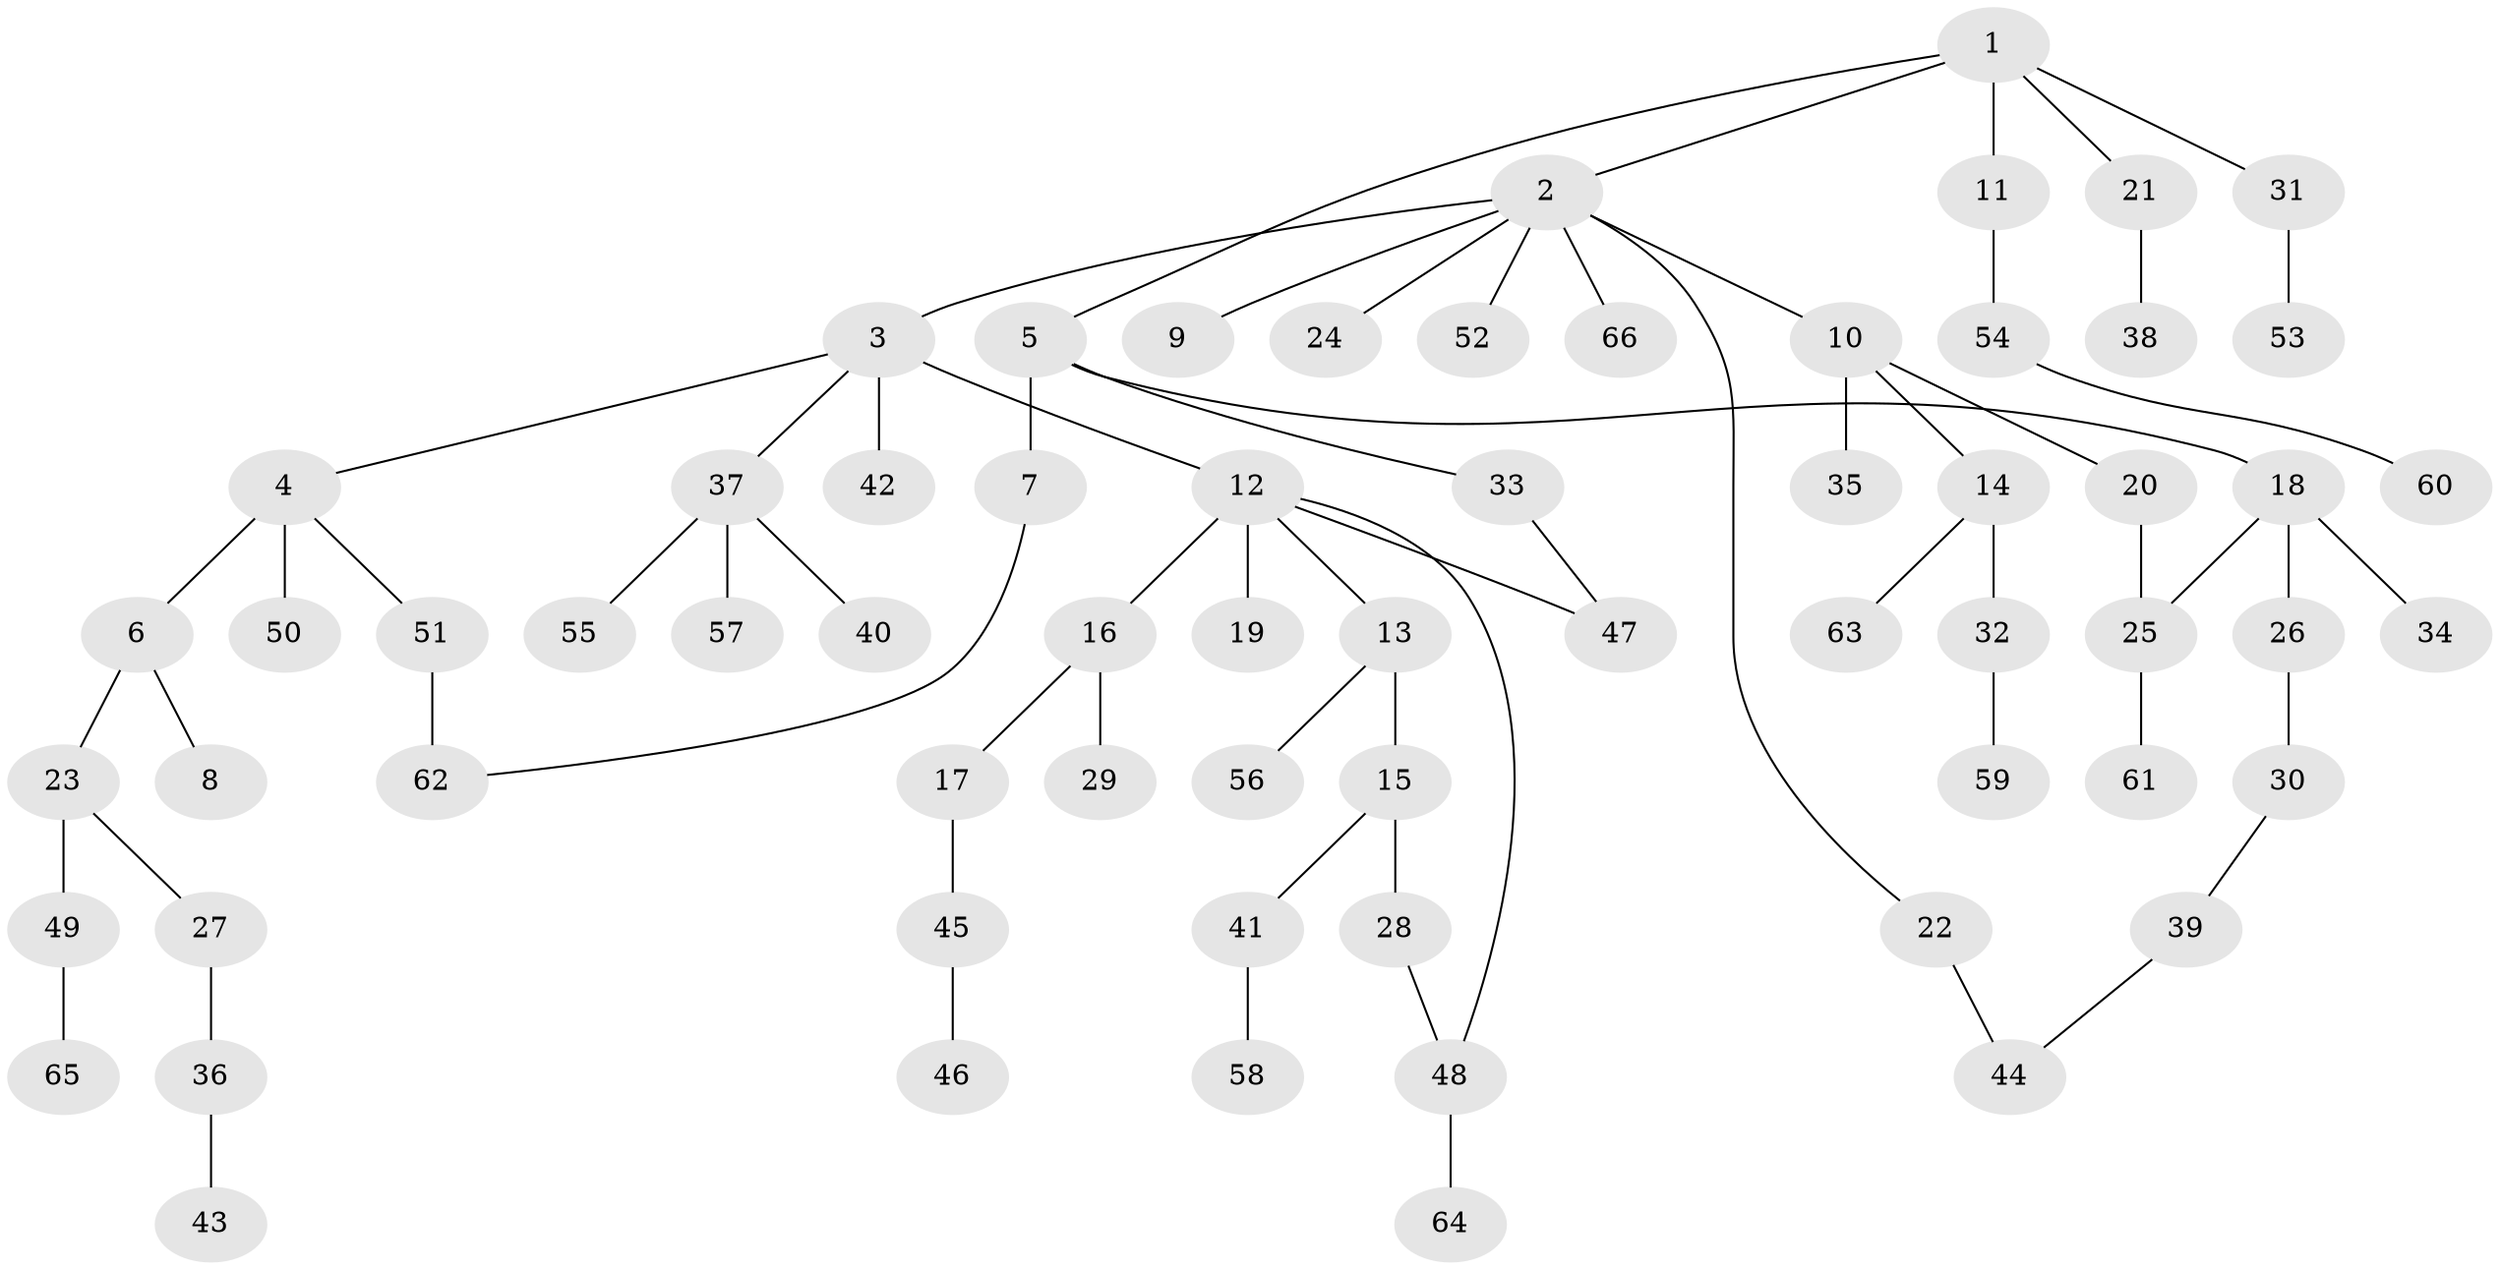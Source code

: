 // original degree distribution, {6: 0.023255813953488372, 9: 0.007751937984496124, 4: 0.08527131782945736, 2: 0.2713178294573643, 1: 0.4573643410852713, 3: 0.13953488372093023, 5: 0.007751937984496124, 7: 0.007751937984496124}
// Generated by graph-tools (version 1.1) at 2025/34/03/09/25 02:34:16]
// undirected, 66 vertices, 70 edges
graph export_dot {
graph [start="1"]
  node [color=gray90,style=filled];
  1;
  2;
  3;
  4;
  5;
  6;
  7;
  8;
  9;
  10;
  11;
  12;
  13;
  14;
  15;
  16;
  17;
  18;
  19;
  20;
  21;
  22;
  23;
  24;
  25;
  26;
  27;
  28;
  29;
  30;
  31;
  32;
  33;
  34;
  35;
  36;
  37;
  38;
  39;
  40;
  41;
  42;
  43;
  44;
  45;
  46;
  47;
  48;
  49;
  50;
  51;
  52;
  53;
  54;
  55;
  56;
  57;
  58;
  59;
  60;
  61;
  62;
  63;
  64;
  65;
  66;
  1 -- 2 [weight=1.0];
  1 -- 5 [weight=1.0];
  1 -- 11 [weight=1.0];
  1 -- 21 [weight=1.0];
  1 -- 31 [weight=1.0];
  2 -- 3 [weight=1.0];
  2 -- 9 [weight=1.0];
  2 -- 10 [weight=1.0];
  2 -- 22 [weight=1.0];
  2 -- 24 [weight=1.0];
  2 -- 52 [weight=1.0];
  2 -- 66 [weight=1.0];
  3 -- 4 [weight=1.0];
  3 -- 12 [weight=1.0];
  3 -- 37 [weight=1.0];
  3 -- 42 [weight=1.0];
  4 -- 6 [weight=1.0];
  4 -- 50 [weight=2.0];
  4 -- 51 [weight=1.0];
  5 -- 7 [weight=2.0];
  5 -- 18 [weight=1.0];
  5 -- 33 [weight=1.0];
  6 -- 8 [weight=1.0];
  6 -- 23 [weight=1.0];
  7 -- 62 [weight=1.0];
  10 -- 14 [weight=1.0];
  10 -- 20 [weight=1.0];
  10 -- 35 [weight=1.0];
  11 -- 54 [weight=1.0];
  12 -- 13 [weight=1.0];
  12 -- 16 [weight=2.0];
  12 -- 19 [weight=1.0];
  12 -- 47 [weight=1.0];
  12 -- 48 [weight=1.0];
  13 -- 15 [weight=1.0];
  13 -- 56 [weight=1.0];
  14 -- 32 [weight=1.0];
  14 -- 63 [weight=1.0];
  15 -- 28 [weight=1.0];
  15 -- 41 [weight=1.0];
  16 -- 17 [weight=1.0];
  16 -- 29 [weight=2.0];
  17 -- 45 [weight=1.0];
  18 -- 25 [weight=1.0];
  18 -- 26 [weight=1.0];
  18 -- 34 [weight=1.0];
  20 -- 25 [weight=1.0];
  21 -- 38 [weight=2.0];
  22 -- 44 [weight=1.0];
  23 -- 27 [weight=1.0];
  23 -- 49 [weight=4.0];
  25 -- 61 [weight=1.0];
  26 -- 30 [weight=1.0];
  27 -- 36 [weight=1.0];
  28 -- 48 [weight=1.0];
  30 -- 39 [weight=1.0];
  31 -- 53 [weight=1.0];
  32 -- 59 [weight=1.0];
  33 -- 47 [weight=1.0];
  36 -- 43 [weight=2.0];
  37 -- 40 [weight=1.0];
  37 -- 55 [weight=1.0];
  37 -- 57 [weight=3.0];
  39 -- 44 [weight=1.0];
  41 -- 58 [weight=2.0];
  45 -- 46 [weight=1.0];
  48 -- 64 [weight=1.0];
  49 -- 65 [weight=1.0];
  51 -- 62 [weight=2.0];
  54 -- 60 [weight=1.0];
}

